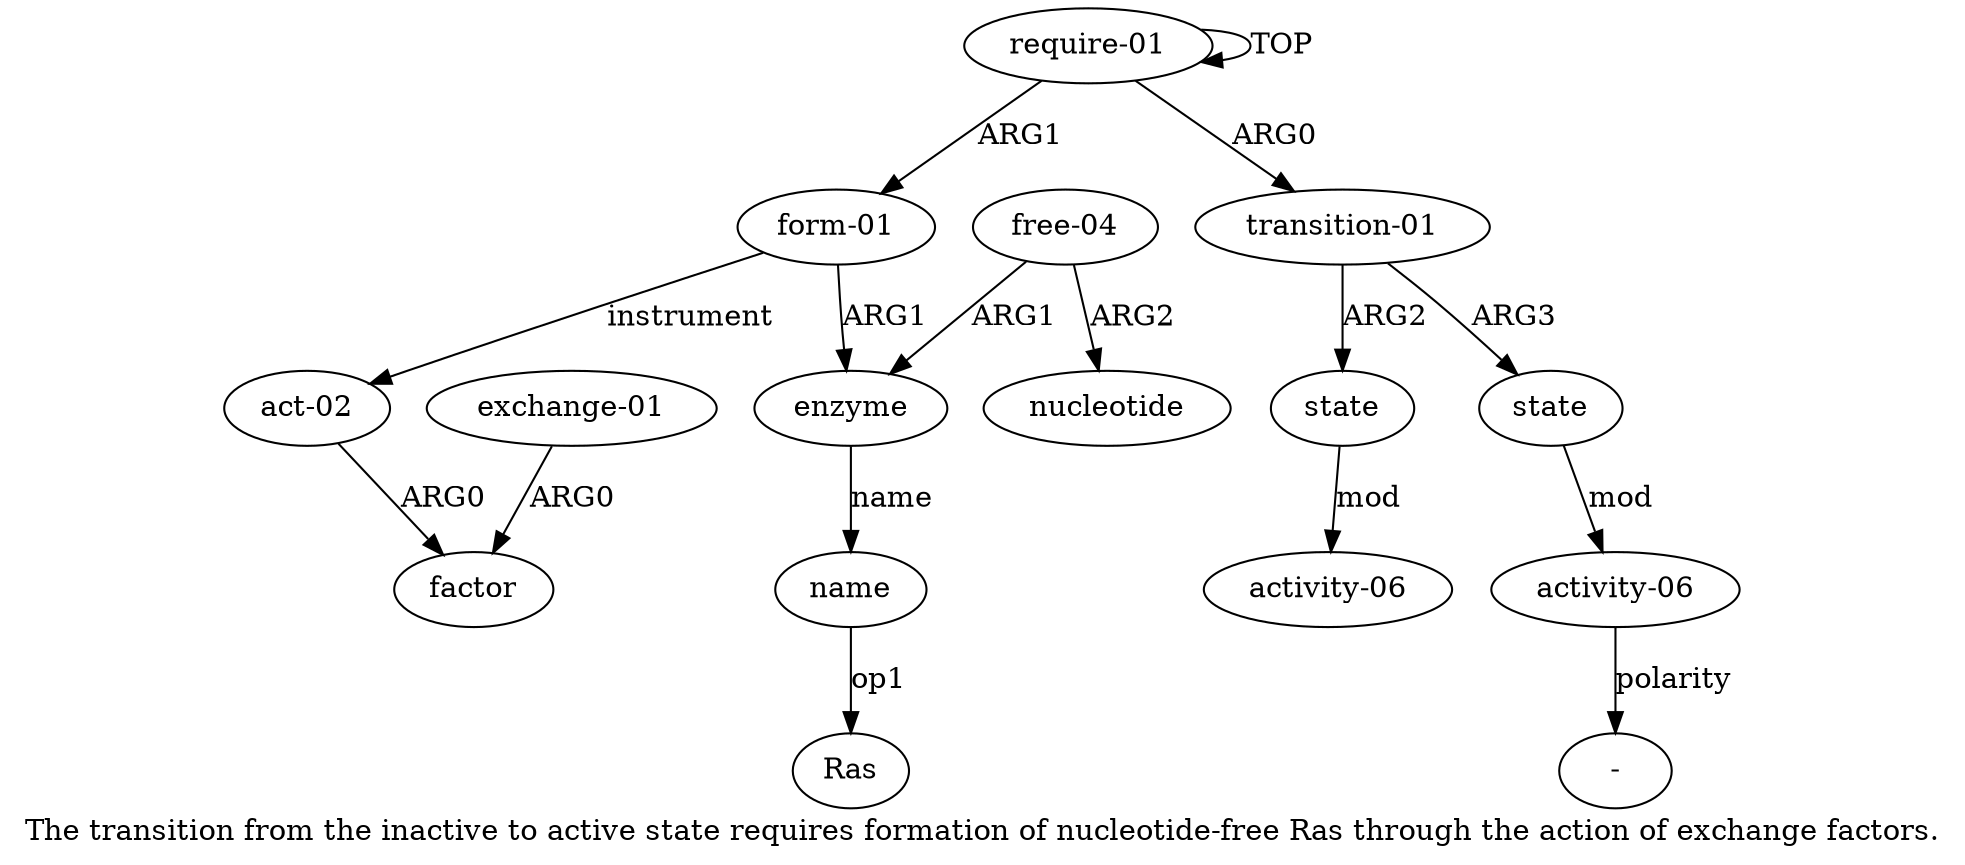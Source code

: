 digraph  {
	graph [label="The transition from the inactive to active state requires formation of nucleotide-free Ras through the action of exchange factors."];
	node [label="\N"];
	a11	 [color=black,
		gold_ind=11,
		gold_label="act-02",
		label="act-02",
		test_ind=11,
		test_label="act-02"];
	a12	 [color=black,
		gold_ind=12,
		gold_label=factor,
		label=factor,
		test_ind=12,
		test_label=factor];
	a11 -> a12 [key=0,
	color=black,
	gold_label=ARG0,
	label=ARG0,
	test_label=ARG0];
a10 [color=black,
	gold_ind=10,
	gold_label=nucleotide,
	label=nucleotide,
	test_ind=10,
	test_label=nucleotide];
a13 [color=black,
	gold_ind=13,
	gold_label="exchange-01",
	label="exchange-01",
	test_ind=13,
	test_label="exchange-01"];
a13 -> a12 [key=0,
color=black,
gold_label=ARG0,
label=ARG0,
test_label=ARG0];
"a5 -" [color=black,
gold_ind=-1,
gold_label="-",
label="-",
test_ind=-1,
test_label="-"];
a1 [color=black,
gold_ind=1,
gold_label="transition-01",
label="transition-01",
test_ind=1,
test_label="transition-01"];
a2 [color=black,
gold_ind=2,
gold_label=state,
label=state,
test_ind=2,
test_label=state];
a1 -> a2 [key=0,
color=black,
gold_label=ARG2,
label=ARG2,
test_label=ARG2];
a4 [color=black,
gold_ind=4,
gold_label=state,
label=state,
test_ind=4,
test_label=state];
a1 -> a4 [key=0,
color=black,
gold_label=ARG3,
label=ARG3,
test_label=ARG3];
a0 [color=black,
gold_ind=0,
gold_label="require-01",
label="require-01",
test_ind=0,
test_label="require-01"];
a0 -> a1 [key=0,
color=black,
gold_label=ARG0,
label=ARG0,
test_label=ARG0];
a0 -> a0 [key=0,
color=black,
gold_label=TOP,
label=TOP,
test_label=TOP];
a6 [color=black,
gold_ind=6,
gold_label="form-01",
label="form-01",
test_ind=6,
test_label="form-01"];
a0 -> a6 [key=0,
color=black,
gold_label=ARG1,
label=ARG1,
test_label=ARG1];
a3 [color=black,
gold_ind=3,
gold_label="activity-06",
label="activity-06",
test_ind=3,
test_label="activity-06"];
a2 -> a3 [key=0,
color=black,
gold_label=mod,
label=mod,
test_label=mod];
a5 [color=black,
gold_ind=5,
gold_label="activity-06",
label="activity-06",
test_ind=5,
test_label="activity-06"];
a5 -> "a5 -" [key=0,
color=black,
gold_label=polarity,
label=polarity,
test_label=polarity];
a4 -> a5 [key=0,
color=black,
gold_label=mod,
label=mod,
test_label=mod];
a7 [color=black,
gold_ind=7,
gold_label=enzyme,
label=enzyme,
test_ind=7,
test_label=enzyme];
a8 [color=black,
gold_ind=8,
gold_label=name,
label=name,
test_ind=8,
test_label=name];
a7 -> a8 [key=0,
color=black,
gold_label=name,
label=name,
test_label=name];
a6 -> a11 [key=0,
color=black,
gold_label=instrument,
label=instrument,
test_label=instrument];
a6 -> a7 [key=0,
color=black,
gold_label=ARG1,
label=ARG1,
test_label=ARG1];
a9 [color=black,
gold_ind=9,
gold_label="free-04",
label="free-04",
test_ind=9,
test_label="free-04"];
a9 -> a10 [key=0,
color=black,
gold_label=ARG2,
label=ARG2,
test_label=ARG2];
a9 -> a7 [key=0,
color=black,
gold_label=ARG1,
label=ARG1,
test_label=ARG1];
"a8 Ras" [color=black,
gold_ind=-1,
gold_label=Ras,
label=Ras,
test_ind=-1,
test_label=Ras];
a8 -> "a8 Ras" [key=0,
color=black,
gold_label=op1,
label=op1,
test_label=op1];
}

